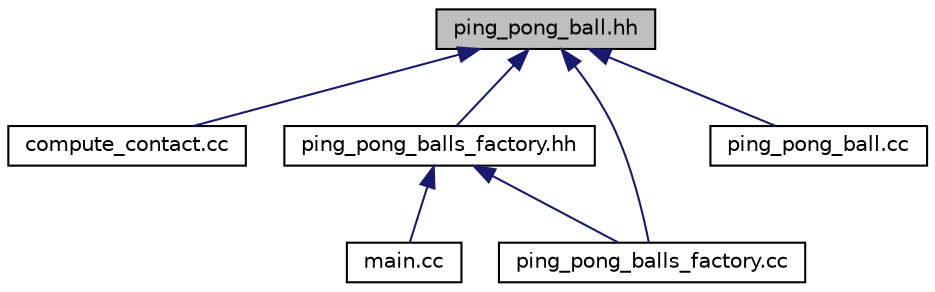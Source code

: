 digraph "ping_pong_ball.hh"
{
  edge [fontname="Helvetica",fontsize="10",labelfontname="Helvetica",labelfontsize="10"];
  node [fontname="Helvetica",fontsize="10",shape=record];
  Node8 [label="ping_pong_ball.hh",height=0.2,width=0.4,color="black", fillcolor="grey75", style="filled", fontcolor="black"];
  Node8 -> Node9 [dir="back",color="midnightblue",fontsize="10",style="solid",fontname="Helvetica"];
  Node9 [label="compute_contact.cc",height=0.2,width=0.4,color="black", fillcolor="white", style="filled",URL="$compute__contact_8cc.html"];
  Node8 -> Node10 [dir="back",color="midnightblue",fontsize="10",style="solid",fontname="Helvetica"];
  Node10 [label="ping_pong_balls_factory.hh",height=0.2,width=0.4,color="black", fillcolor="white", style="filled",URL="$ping__pong__balls__factory_8hh.html"];
  Node10 -> Node11 [dir="back",color="midnightblue",fontsize="10",style="solid",fontname="Helvetica"];
  Node11 [label="main.cc",height=0.2,width=0.4,color="black", fillcolor="white", style="filled",URL="$main_8cc.html"];
  Node10 -> Node12 [dir="back",color="midnightblue",fontsize="10",style="solid",fontname="Helvetica"];
  Node12 [label="ping_pong_balls_factory.cc",height=0.2,width=0.4,color="black", fillcolor="white", style="filled",URL="$ping__pong__balls__factory_8cc.html"];
  Node8 -> Node13 [dir="back",color="midnightblue",fontsize="10",style="solid",fontname="Helvetica"];
  Node13 [label="ping_pong_ball.cc",height=0.2,width=0.4,color="black", fillcolor="white", style="filled",URL="$ping__pong__ball_8cc.html"];
  Node8 -> Node12 [dir="back",color="midnightblue",fontsize="10",style="solid",fontname="Helvetica"];
}
